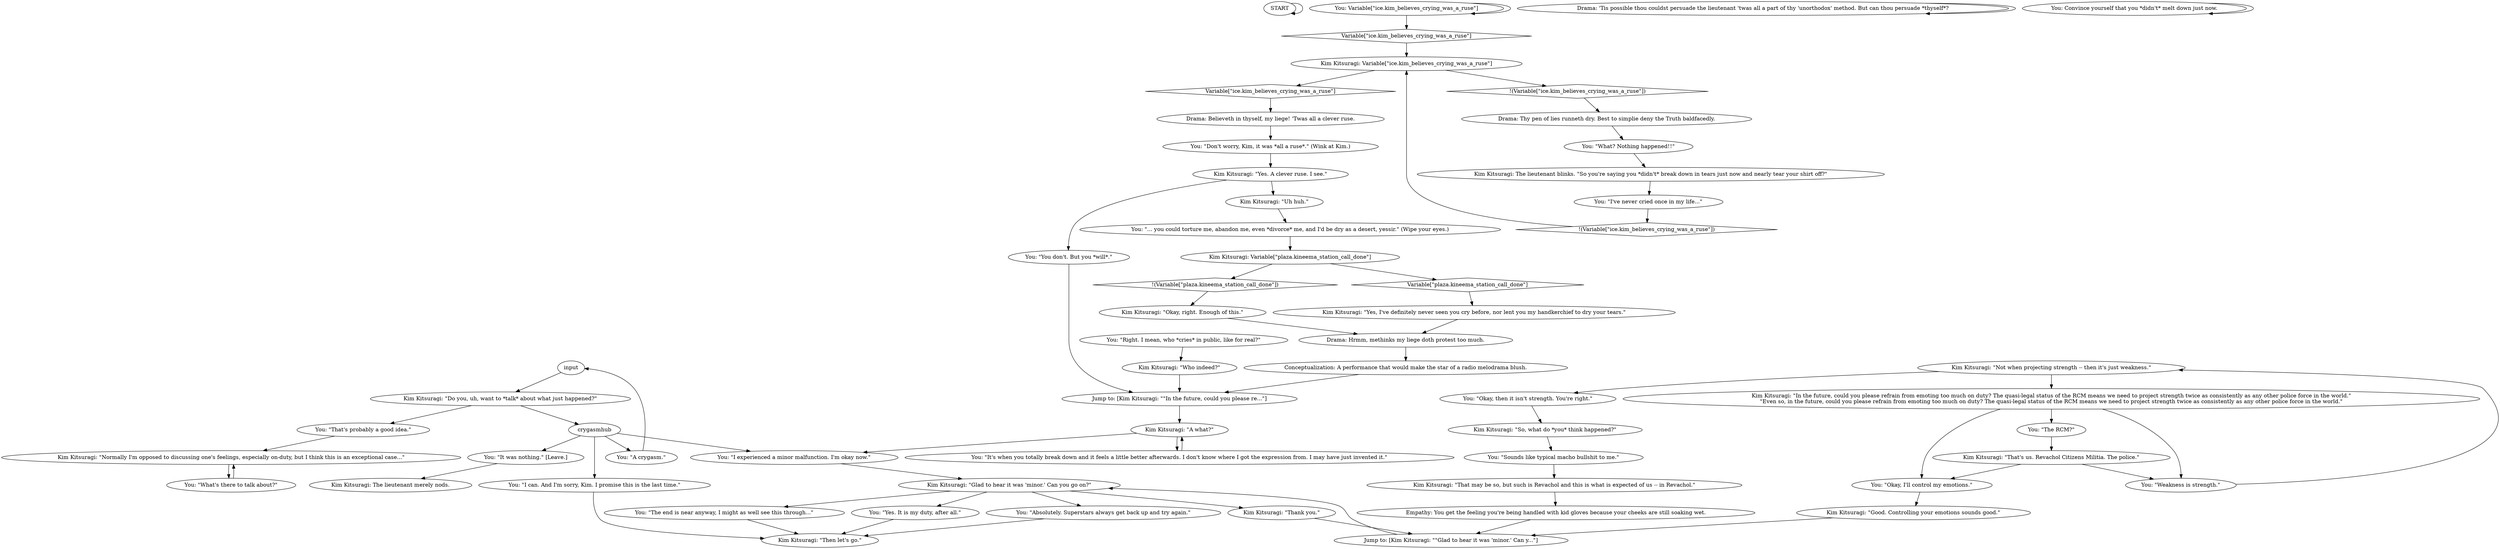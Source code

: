 # ICE / AFTER CRYING KIM
# Automatically starts after Acele's dialogue ends with her line "Crying is good. Get it out and then maybe we can talk, okay?"
# ==================================================
digraph G {
	  0 [label="START"];
	  1 [label="input"];
	  2 [label="Kim Kitsuragi: \"A what?\""];
	  3 [label="Kim Kitsuragi: \"In the future, could you please refrain from emoting too much on duty? The quasi-legal status of the RCM means we need to project strength twice as consistently as any other police force in the world.\"\n\"Even so, in the future, could you please refrain from emoting too much on duty? The quasi-legal status of the RCM means we need to project strength twice as consistently as any other police force in the world.\"
"];
	  4 [label="You: \"Sounds like typical macho bullshit to me.\""];
	  5 [label="Drama: 'Tis possible thou couldst persuade the lieutenant 'twas all a part of thy 'unorthodox' method. But can thou persuade *thyself*?"];
	  6 [label="crygasmhub"];
	  7 [label="You: \"What's there to talk about?\""];
	  8 [label="Kim Kitsuragi: \"So, what do *you* think happened?\""];
	  9 [label="Kim Kitsuragi: \"Thank you.\""];
	  10 [label="You: \"I can. And I'm sorry, Kim. I promise this is the last time.\""];
	  11 [label="You: Convince yourself that you *didn't* melt down just now."];
	  12 [label="You: Variable[\"ice.kim_believes_crying_was_a_ruse\"]"];
	  13 [label="Variable[\"ice.kim_believes_crying_was_a_ruse\"]", shape=diamond];
	  14 [label="!(Variable[\"ice.kim_believes_crying_was_a_ruse\"])", shape=diamond];
	  15 [label="Kim Kitsuragi: \"Uh huh.\""];
	  16 [label="You: \"Right. I mean, who *cries* in public, like for real?\""];
	  17 [label="Jump to: [Kim Kitsuragi: \"\"Glad to hear it was 'minor.' Can y...\"]"];
	  18 [label="You: \"... you could torture me, abandon me, even *divorce* me, and I'd be dry as a desert, yessir.\" (Wipe your eyes.)"];
	  19 [label="Kim Kitsuragi: \"Yes. A clever ruse. I see.\""];
	  20 [label="You: \"I experienced a minor malfunction. I'm okay now.\""];
	  21 [label="You: \"The RCM?\""];
	  22 [label="You: \"You don't. But you *will*.\""];
	  23 [label="Kim Kitsuragi: The lieutenant blinks. \"So you're saying you *didn't* break down in tears just now and nearly tear your shirt off?\""];
	  24 [label="Kim Kitsuragi: \"Do you, uh, want to *talk* about what just happened?\""];
	  25 [label="Kim Kitsuragi: Variable[\"ice.kim_believes_crying_was_a_ruse\"]"];
	  26 [label="Variable[\"ice.kim_believes_crying_was_a_ruse\"]", shape=diamond];
	  27 [label="!(Variable[\"ice.kim_believes_crying_was_a_ruse\"])", shape=diamond];
	  28 [label="Kim Kitsuragi: \"Then let's go.\""];
	  29 [label="You: \"Okay, I'll control my emotions.\""];
	  30 [label="Kim Kitsuragi: \"Who indeed?\""];
	  31 [label="Kim Kitsuragi: The lieutenant merely nods."];
	  32 [label="Jump to: [Kim Kitsuragi: \"\"In the future, could you please re...\"]"];
	  33 [label="You: \"Don't worry, Kim, it was *all a ruse*.\" (Wink at Kim.)"];
	  34 [label="Kim Kitsuragi: \"That's us. Revachol Citizens Militia. The police.\""];
	  35 [label="You: \"That's probably a good idea.\""];
	  36 [label="Kim Kitsuragi: \"Normally I'm opposed to discussing one's feelings, especially on-duty, but I think this is an exceptional case...\""];
	  37 [label="Kim Kitsuragi: \"Glad to hear it was 'minor.' Can you go on?\""];
	  38 [label="You: \"The end is near anyway, I might as well see this through...\""];
	  39 [label="Drama: Thy pen of lies runneth dry. Best to simplie deny the Truth baldfacedly."];
	  40 [label="Empathy: You get the feeling you're being handled with kid gloves because your cheeks are still soaking wet."];
	  41 [label="You: \"What? Nothing happened!!\""];
	  42 [label="You: \"I've never cried once in my life...\""];
	  43 [label="You: \"It's when you totally break down and it feels a little better afterwards. I don't know where I got the expression from. I may have just invented it.\""];
	  44 [label="Drama: Hrmm, methinks my liege doth protest too much."];
	  45 [label="You: \"Weakness is strength.\""];
	  46 [label="Kim Kitsuragi: \"Not when projecting strength -- then it's just weakness.\""];
	  47 [label="Kim Kitsuragi: Variable[\"plaza.kineema_station_call_done\"]"];
	  48 [label="Variable[\"plaza.kineema_station_call_done\"]", shape=diamond];
	  49 [label="!(Variable[\"plaza.kineema_station_call_done\"])", shape=diamond];
	  50 [label="You: \"Yes. It is my duty, after all.\""];
	  51 [label="You: \"A crygasm.\""];
	  52 [label="You: \"It was nothing.\" [Leave.]"];
	  53 [label="Kim Kitsuragi: \"Yes, I've definitely never seen you cry before, nor lent you my handkerchief to dry your tears.\""];
	  54 [label="Conceptualization: A performance that would make the star of a radio melodrama blush."];
	  55 [label="Drama: Believeth in thyself, my liege! 'Twas all a clever ruse."];
	  56 [label="Kim Kitsuragi: \"Good. Controlling your emotions sounds good.\""];
	  57 [label="Kim Kitsuragi: \"That may be so, but such is Revachol and this is what is expected of us -- in Revachol.\""];
	  58 [label="You: \"Okay, then it isn't strength. You're right.\""];
	  59 [label="You: \"Absolutely. Superstars always get back up and try again.\""];
	  60 [label="Kim Kitsuragi: \"Okay, right. Enough of this.\""];
	  0 -> 0
	  1 -> 24
	  2 -> 43
	  2 -> 20
	  3 -> 29
	  3 -> 45
	  3 -> 21
	  4 -> 57
	  5 -> 5
	  6 -> 10
	  6 -> 51
	  6 -> 20
	  6 -> 52
	  7 -> 36
	  8 -> 4
	  9 -> 17
	  10 -> 28
	  11 -> 11
	  12 -> 12
	  12 -> 13
	  13 -> 25
	  14 -> 25
	  15 -> 18
	  16 -> 30
	  17 -> 37
	  18 -> 47
	  19 -> 22
	  19 -> 15
	  20 -> 37
	  21 -> 34
	  22 -> 32
	  23 -> 42
	  24 -> 35
	  24 -> 6
	  25 -> 26
	  25 -> 27
	  26 -> 55
	  27 -> 39
	  29 -> 56
	  30 -> 32
	  32 -> 2
	  33 -> 19
	  34 -> 29
	  34 -> 45
	  35 -> 36
	  36 -> 7
	  37 -> 9
	  37 -> 50
	  37 -> 59
	  37 -> 38
	  38 -> 28
	  39 -> 41
	  40 -> 17
	  41 -> 23
	  42 -> 14
	  43 -> 2
	  44 -> 54
	  45 -> 46
	  46 -> 58
	  46 -> 3
	  47 -> 48
	  47 -> 49
	  48 -> 53
	  49 -> 60
	  50 -> 28
	  51 -> 1
	  52 -> 31
	  53 -> 44
	  54 -> 32
	  55 -> 33
	  56 -> 17
	  57 -> 40
	  58 -> 8
	  59 -> 28
	  60 -> 44
}

